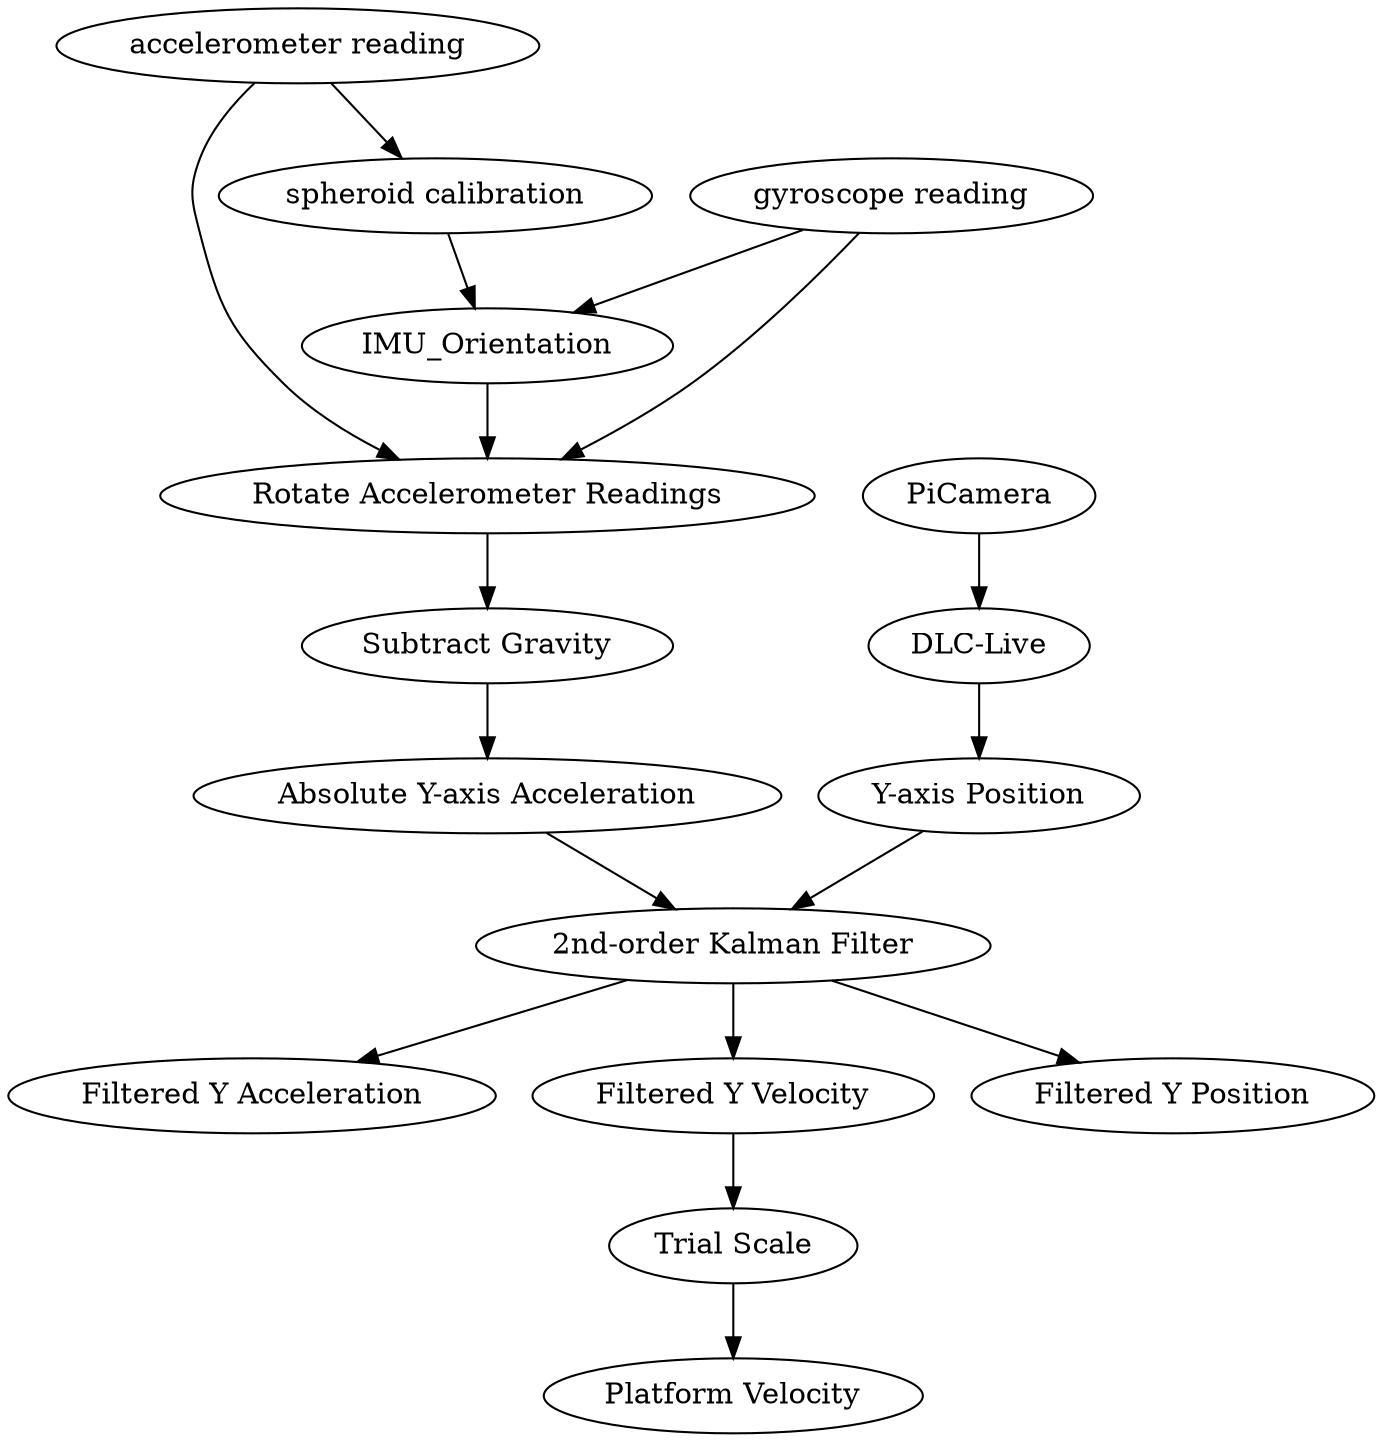 digraph {
  charset="utf-8";

  accel[label="accelerometer reading"]
  spheroid[label="spheroid calibration"]
  gyro[label="gyroscope reading"]
  orientation[label="IMU_Orientation"]
  rot[label="Rotate Accelerometer Readings"]
  gravity[label="Subtract Gravity"]
  y_accel[label="Absolute Y-axis Acceleration"]
  cam[label="PiCamera"]
  dlc[label="DLC-Live"]
  y_pos[label="Y-axis Position"]
  kalman2[label="2nd-order Kalman Filter"]
  filt_a[label="Filtered Y Acceleration"]
  filt_v[label="Filtered Y Velocity"]
  filt_y[label="Filtered Y Position"]
  scale[label="Trial Scale"]
  plat[label="Platform Velocity"]


  accel -> spheroid
  spheroid -> orientation
  gyro -> orientation
  orientation -> rot
  accel -> rot
  gyro -> rot
  rot -> gravity
  gravity -> y_accel

  cam -> dlc
  dlc -> y_pos

  y_accel -> kalman2
  y_pos -> kalman2

  kalman2 -> filt_a
  kalman2 -> filt_v
  kalman2 -> filt_y

  filt_v -> scale

  scale -> plat

}
